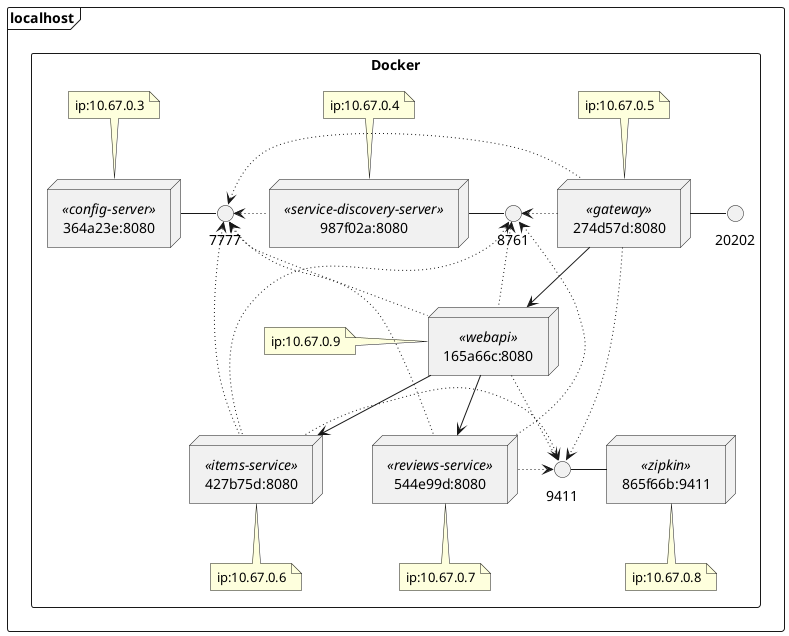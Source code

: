@startuml

skinparam shadowing false

frame localhost {

    rectangle Docker {

        node 364a23e:8080 <<config-server>> as cs {
        }
        node 987f02a:8080 <<service-discovery-server>> as sds {
        }
        node 274d57d:8080 <<gateway>> as gateway {
        }
        node 165a66c:8080 <<webapi>> as webapi {
        }
        node 427b75d:8080 <<items-service>> as is {
        }
        node 544e99d:8080 <<reviews-service>> as rs {
        }
        node 865f66b:9411 <<zipkin>> as zipkin {
        }

        interface 20202 as gateport
        interface 9411 as zipport
        interface 7777 as csport
        interface 8761 as sdsport
        interface 8761 as sdsport

        gateway - gateport
        zipkin -left- zipport

        cs - csport
        csport <~ gateway
        csport <~ webapi
        csport <~ is
        csport <~ rs
        csport <~ sds

        sds - sdsport
        sdsport <~ gateway
        sdsport <~ webapi
        sdsport <~ is
        sdsport <~ rs

        gateway --> webapi
        webapi --> is
        webapi --> rs

        gateway ~> zipport
        webapi ~> zipport
        is ~> zipport
        rs ~> zipport

        note top of cs : ip:10.67.0.3
        note top of sds : ip:10.67.0.4
        note top of gateway : ip:10.67.0.5
        note bottom of is : ip:10.67.0.6
        note bottom of rs : ip:10.67.0.7
        note bottom of zipkin : ip:10.67.0.8
        note left of webapi : ip:10.67.0.9
    }
}

@enduml